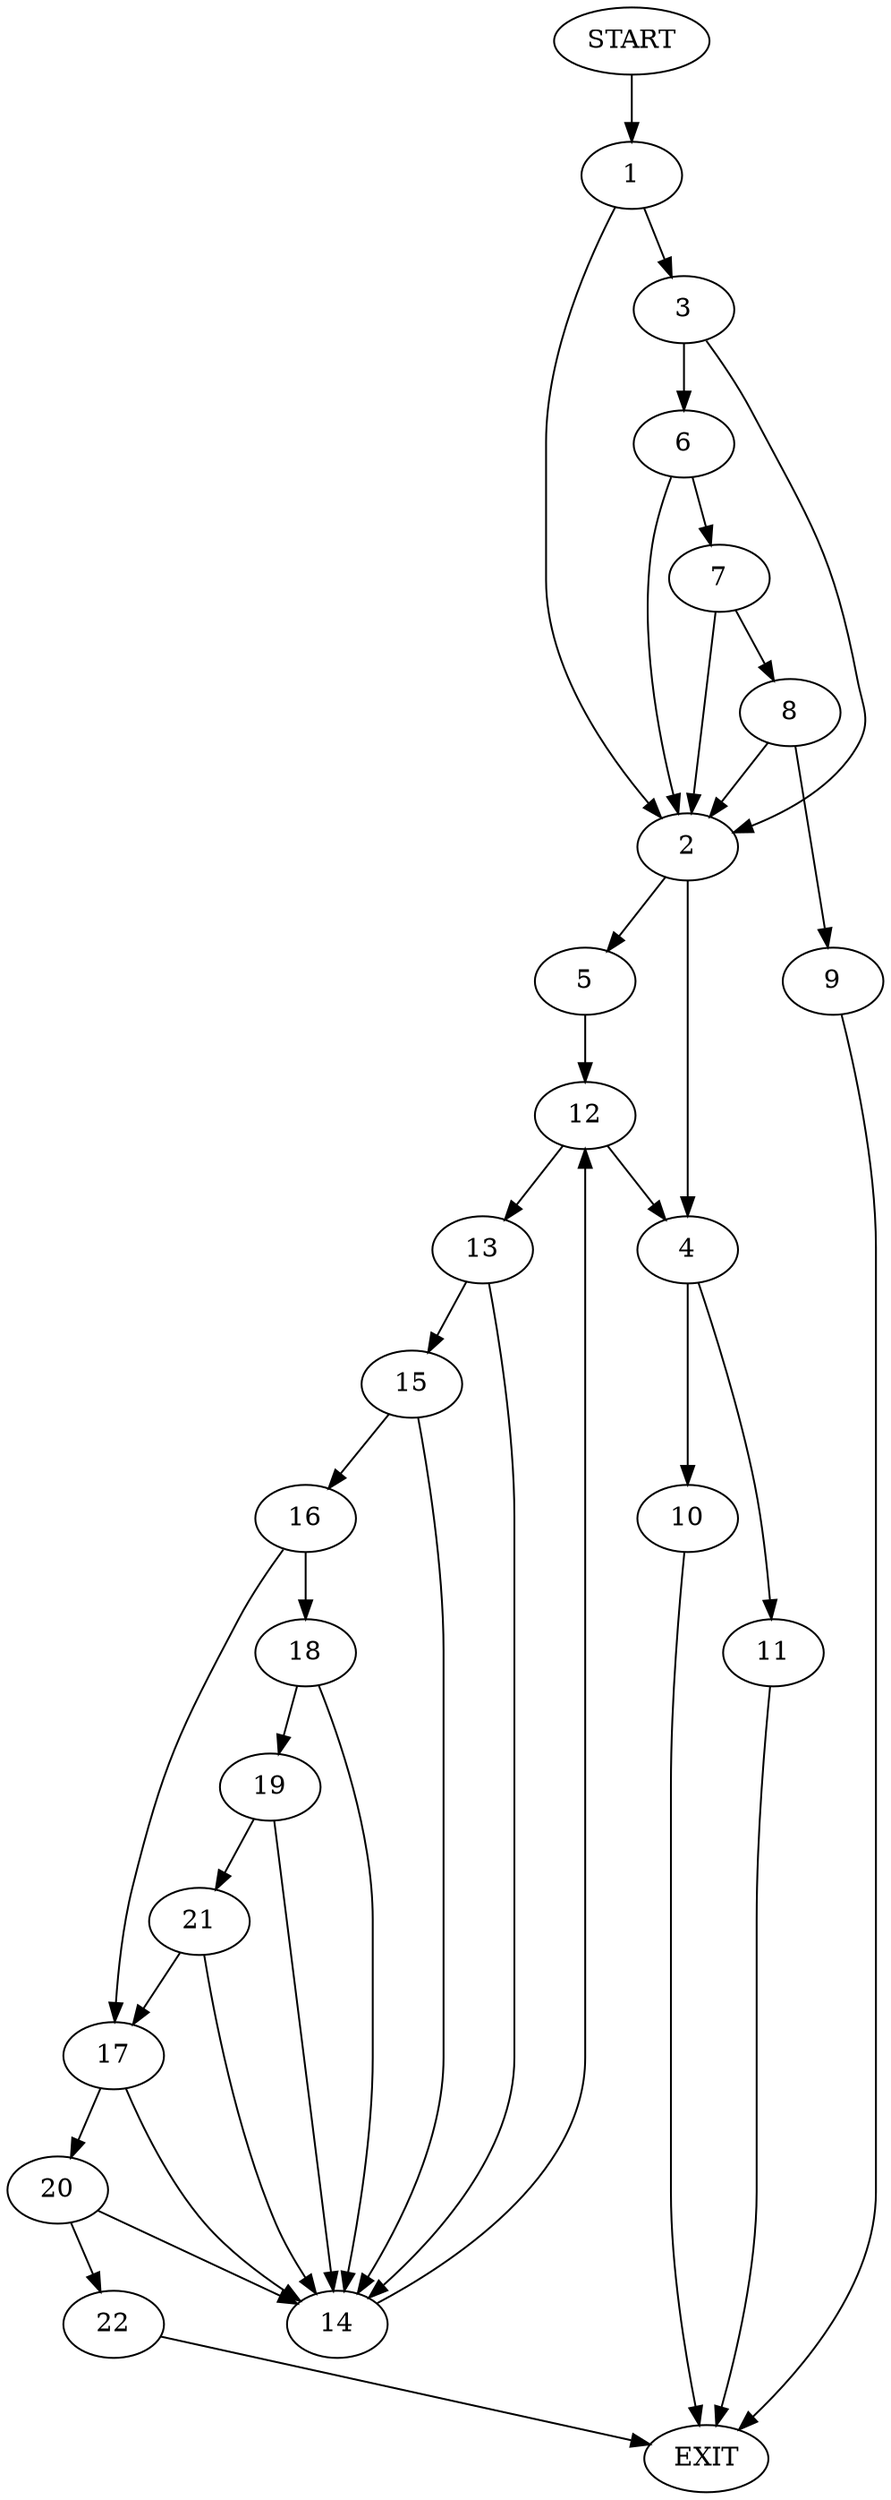 digraph {
0 [label="START"]
23 [label="EXIT"]
0 -> 1
1 -> 2
1 -> 3
2 -> 4
2 -> 5
3 -> 2
3 -> 6
6 -> 2
6 -> 7
7 -> 2
7 -> 8
8 -> 2
8 -> 9
9 -> 23
4 -> 10
4 -> 11
5 -> 12
12 -> 4
12 -> 13
13 -> 14
13 -> 15
14 -> 12
15 -> 16
15 -> 14
16 -> 17
16 -> 18
18 -> 19
18 -> 14
17 -> 20
17 -> 14
19 -> 14
19 -> 21
21 -> 14
21 -> 17
20 -> 22
20 -> 14
22 -> 23
11 -> 23
10 -> 23
}
